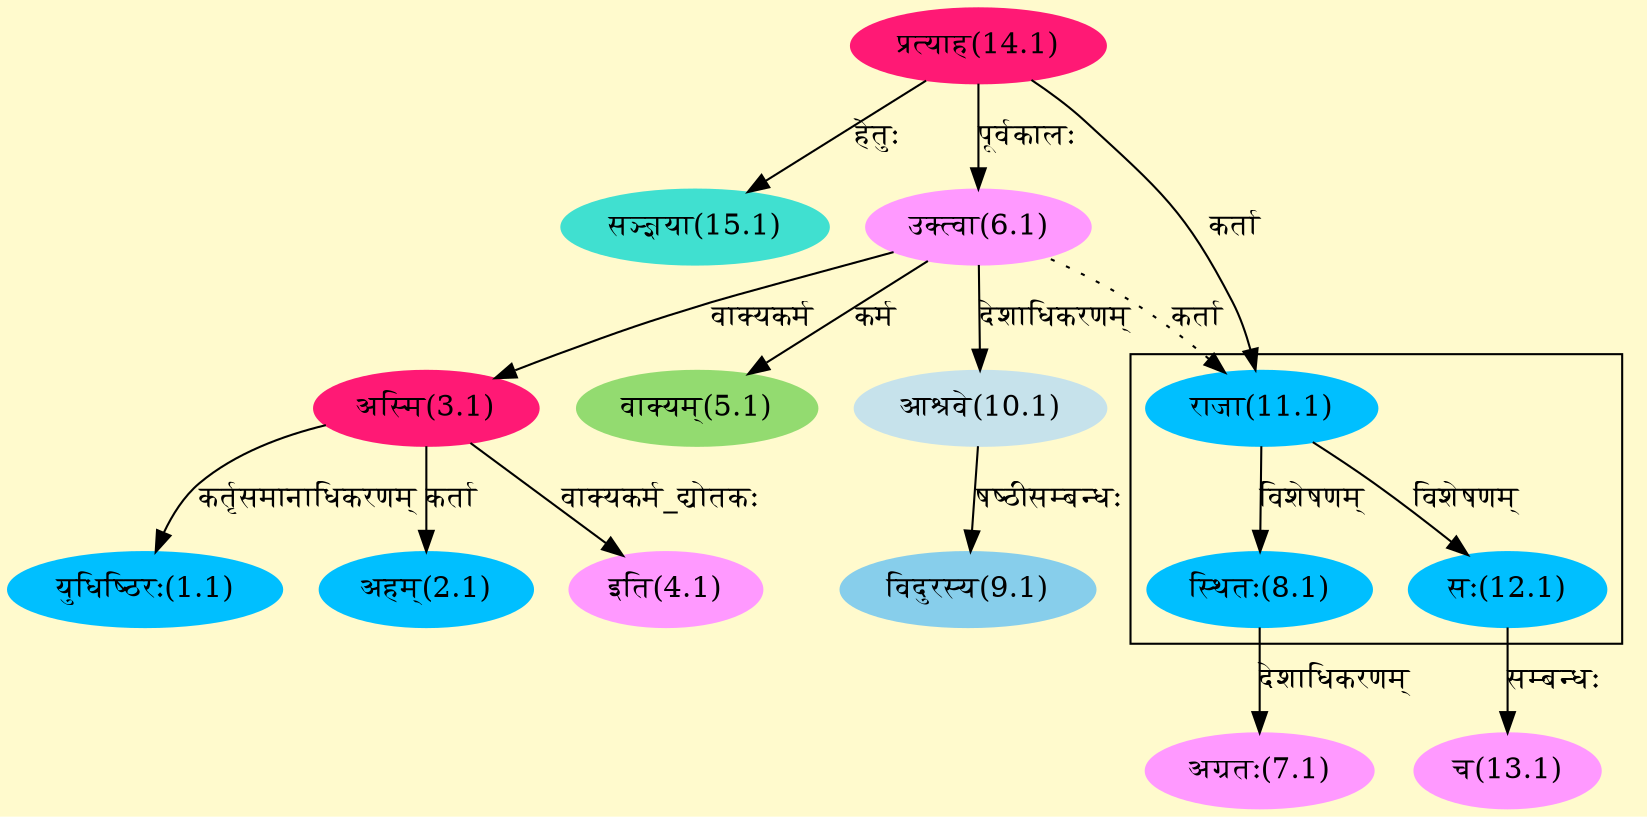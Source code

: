 digraph G{
rankdir=BT;
 compound=true;
 bgcolor="lemonchiffon1";

subgraph cluster_1{
Node8_1 [style=filled, color="#00BFFF" label = "स्थितः(8.1)"]
Node11_1 [style=filled, color="#00BFFF" label = "राजा(11.1)"]
Node12_1 [style=filled, color="#00BFFF" label = "सः(12.1)"]

}
Node1_1 [style=filled, color="#00BFFF" label = "युधिष्ठिरः(1.1)"]
Node3_1 [style=filled, color="#FF1975" label = "अस्मि(3.1)"]
Node2_1 [style=filled, color="#00BFFF" label = "अहम्(2.1)"]
Node6_1 [style=filled, color="#FF99FF" label = "उक्त्वा(6.1)"]
Node4_1 [style=filled, color="#FF99FF" label = "इति(4.1)"]
Node5_1 [style=filled, color="#93DB70" label = "वाक्यम्(5.1)"]
Node14_1 [style=filled, color="#FF1975" label = "प्रत्याह(14.1)"]
Node7_1 [style=filled, color="#FF99FF" label = "अग्रतः(7.1)"]
Node8_1 [style=filled, color="#00BFFF" label = "स्थितः(8.1)"]
Node9_1 [style=filled, color="#87CEEB" label = "विदुरस्य(9.1)"]
Node10_1 [style=filled, color="#C6E2EB" label = "आश्रवे(10.1)"]
Node11_1 [style=filled, color="#00BFFF" label = "राजा(11.1)"]
Node13_1 [style=filled, color="#FF99FF" label = "च(13.1)"]
Node12_1 [style=filled, color="#00BFFF" label = "सः(12.1)"]
Node [style=filled, color="" label = "()"]
Node15_1 [style=filled, color="#40E0D0" label = "सञ्ज्ञया(15.1)"]
/* Start of Relations section */

Node1_1 -> Node3_1 [  label="कर्तृसमानाधिकरणम्"  dir="back" ]
Node2_1 -> Node3_1 [  label="कर्ता"  dir="back" ]
Node3_1 -> Node6_1 [  label="वाक्यकर्म"  dir="back" ]
Node4_1 -> Node3_1 [  label="वाक्यकर्म_द्योतकः"  dir="back" ]
Node5_1 -> Node6_1 [  label="कर्म"  dir="back" ]
Node6_1 -> Node14_1 [  label="पूर्वकालः"  dir="back" ]
Node7_1 -> Node8_1 [  label="देशाधिकरणम्"  dir="back" ]
Node8_1 -> Node11_1 [  label="विशेषणम्"  dir="back" ]
Node9_1 -> Node10_1 [  label="षष्ठीसम्बन्धः"  dir="back" ]
Node10_1 -> Node6_1 [  label="देशाधिकरणम्"  dir="back" ]
Node11_1 -> Node14_1 [  label="कर्ता"  dir="back" ]
Node11_1 -> Node6_1 [ style=dotted label="कर्ता"  dir="back" ]
Node12_1 -> Node11_1 [  label="विशेषणम्"  dir="back" ]
Node13_1 -> Node12_1 [  label="सम्बन्धः"  dir="back" ]
Node15_1 -> Node14_1 [  label="हेतुः"  dir="back" ]
}
